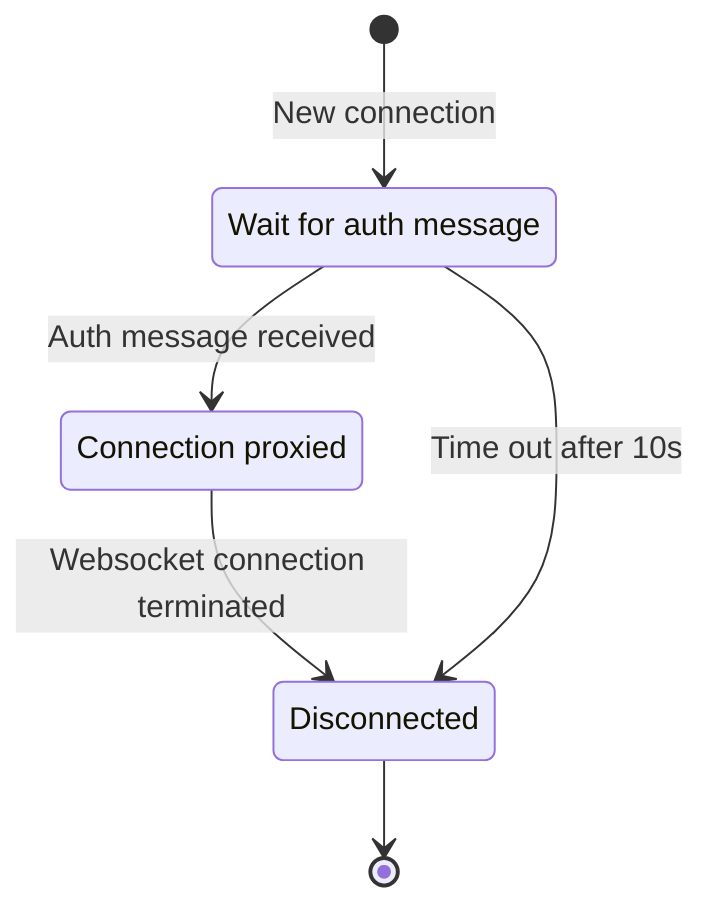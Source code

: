 stateDiagram-v2
    state "Wait for auth message" as wait
    state "Connection proxied" as proxied
    state "Disconnected" as disconnected

    [*] --> wait: New connection
    wait --> proxied: Auth message received
    proxied --> disconnected: Websocket connection terminated
    wait --> disconnected: Time out after 10s
    disconnected --> [*]